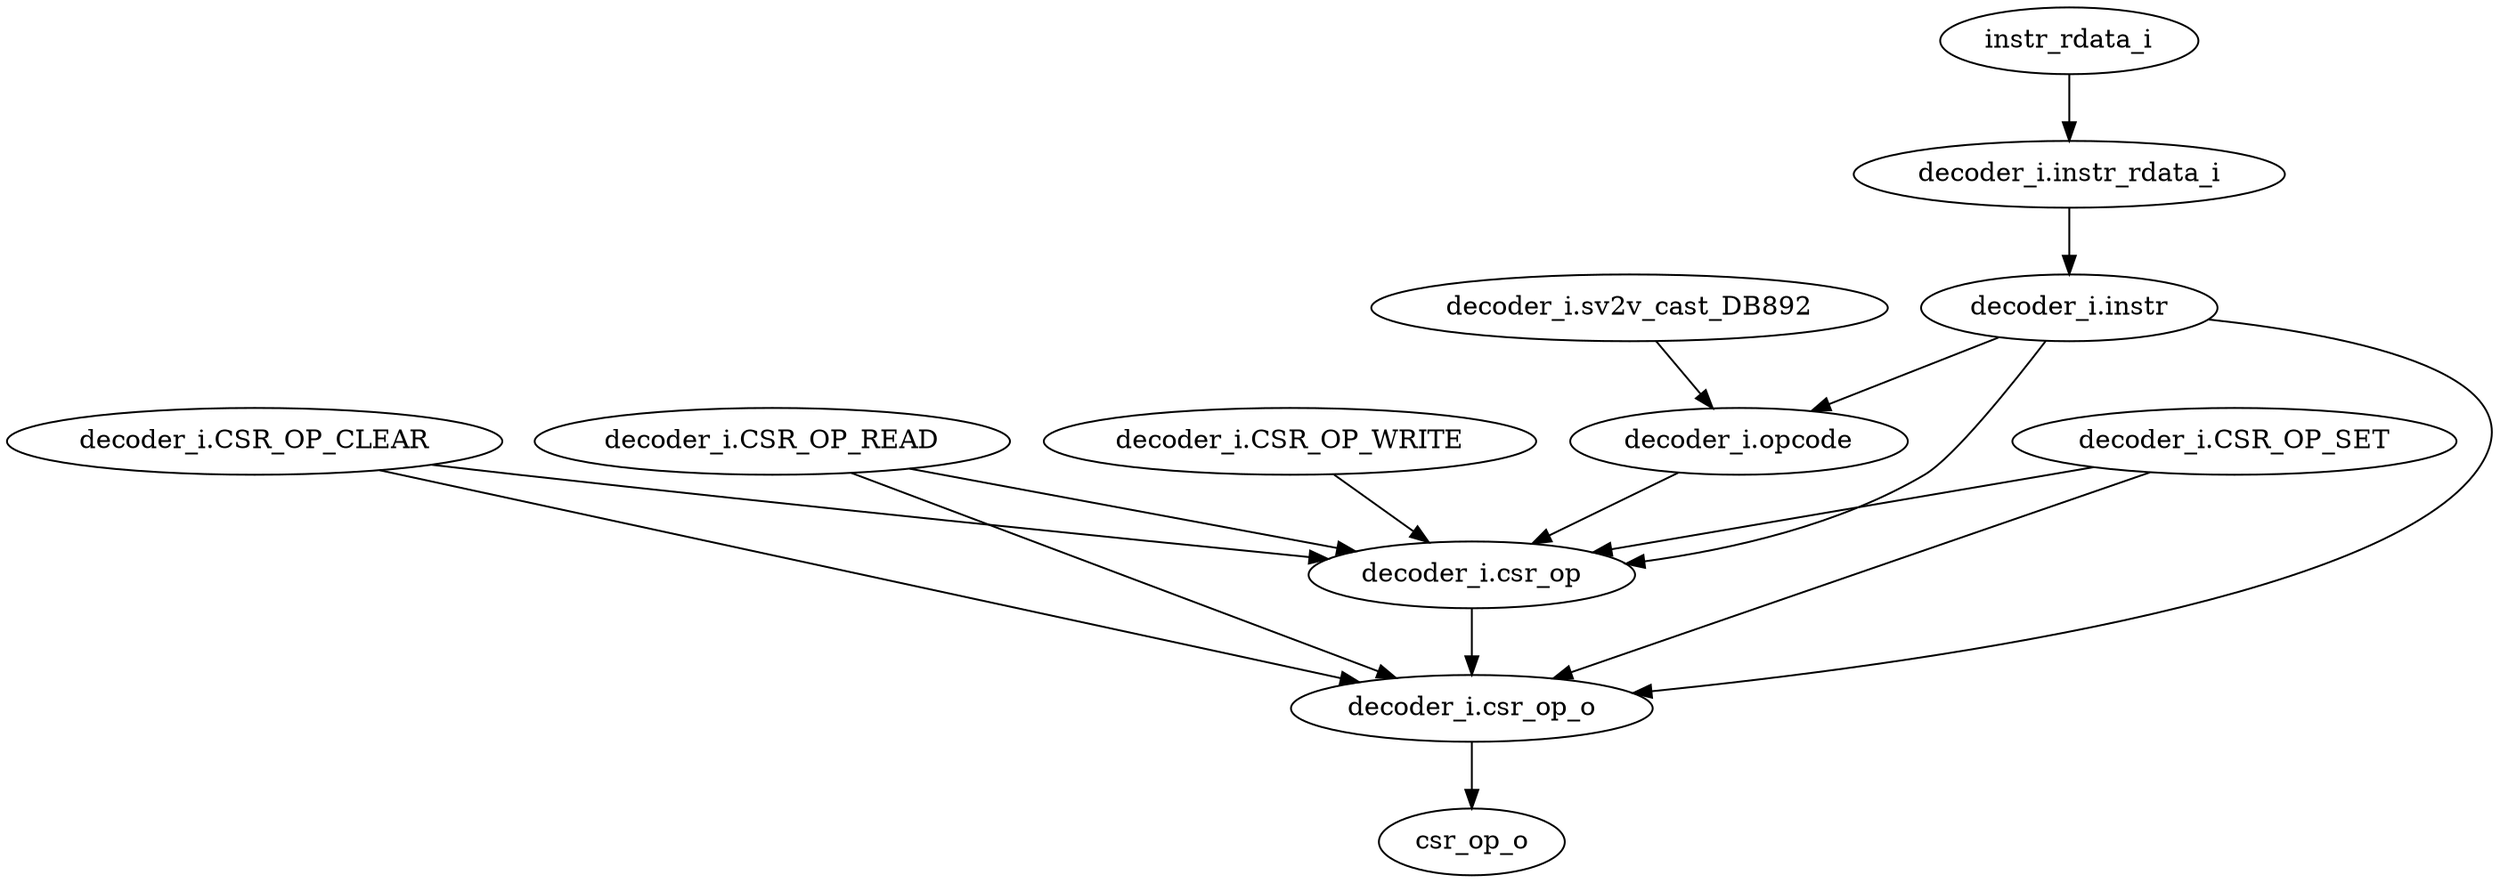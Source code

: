 strict digraph "" {
	"decoder_i.CSR_OP_CLEAR"	 [complexity=9,
		importance=0.0202857581522,
		rank=0.00225397312802];
	"decoder_i.csr_op_o"	 [complexity=0,
		importance=0.00540056360163,
		rank=0.0];
	"decoder_i.CSR_OP_CLEAR" -> "decoder_i.csr_op_o";
	"decoder_i.csr_op"	 [complexity=7,
		importance=0.0187897954618,
		rank=0.00268425649454];
	"decoder_i.CSR_OP_CLEAR" -> "decoder_i.csr_op";
	instr_rdata_i	 [complexity=13,
		importance=0.064414174351,
		rank=0.00495493648854];
	"decoder_i.instr_rdata_i"	 [complexity=13,
		importance=0.0629182116606,
		rank=0.00483986243543];
	instr_rdata_i -> "decoder_i.instr_rdata_i";
	"decoder_i.CSR_OP_READ"	 [complexity=9,
		importance=0.0202857581522,
		rank=0.00225397312802];
	"decoder_i.CSR_OP_READ" -> "decoder_i.csr_op_o";
	"decoder_i.CSR_OP_READ" -> "decoder_i.csr_op";
	"decoder_i.CSR_OP_SET"	 [complexity=9,
		importance=0.0202857581522,
		rank=0.00225397312802];
	"decoder_i.CSR_OP_SET" -> "decoder_i.csr_op_o";
	"decoder_i.CSR_OP_SET" -> "decoder_i.csr_op";
	csr_op_o	 [complexity=0,
		importance=0.00179631169164,
		rank=0.0];
	"decoder_i.csr_op_o" -> csr_op_o;
	"decoder_i.opcode"	 [complexity=8,
		importance=0.058617319309,
		rank=0.00732716491363];
	"decoder_i.opcode" -> "decoder_i.csr_op";
	"decoder_i.CSR_OP_WRITE"	 [complexity=9,
		importance=0.0202857581522,
		rank=0.00225397312802];
	"decoder_i.CSR_OP_WRITE" -> "decoder_i.csr_op";
	"decoder_i.instr"	 [complexity=11,
		importance=0.0610482498791,
		rank=0.0055498408981];
	"decoder_i.instr" -> "decoder_i.csr_op_o";
	"decoder_i.instr" -> "decoder_i.opcode";
	"decoder_i.instr" -> "decoder_i.csr_op";
	"decoder_i.csr_op" -> "decoder_i.csr_op_o";
	"decoder_i.instr_rdata_i" -> "decoder_i.instr";
	"decoder_i.sv2v_cast_DB892"	 [complexity=11,
		importance=0.0601132819994,
		rank=0.00546484381813];
	"decoder_i.sv2v_cast_DB892" -> "decoder_i.opcode";
}
